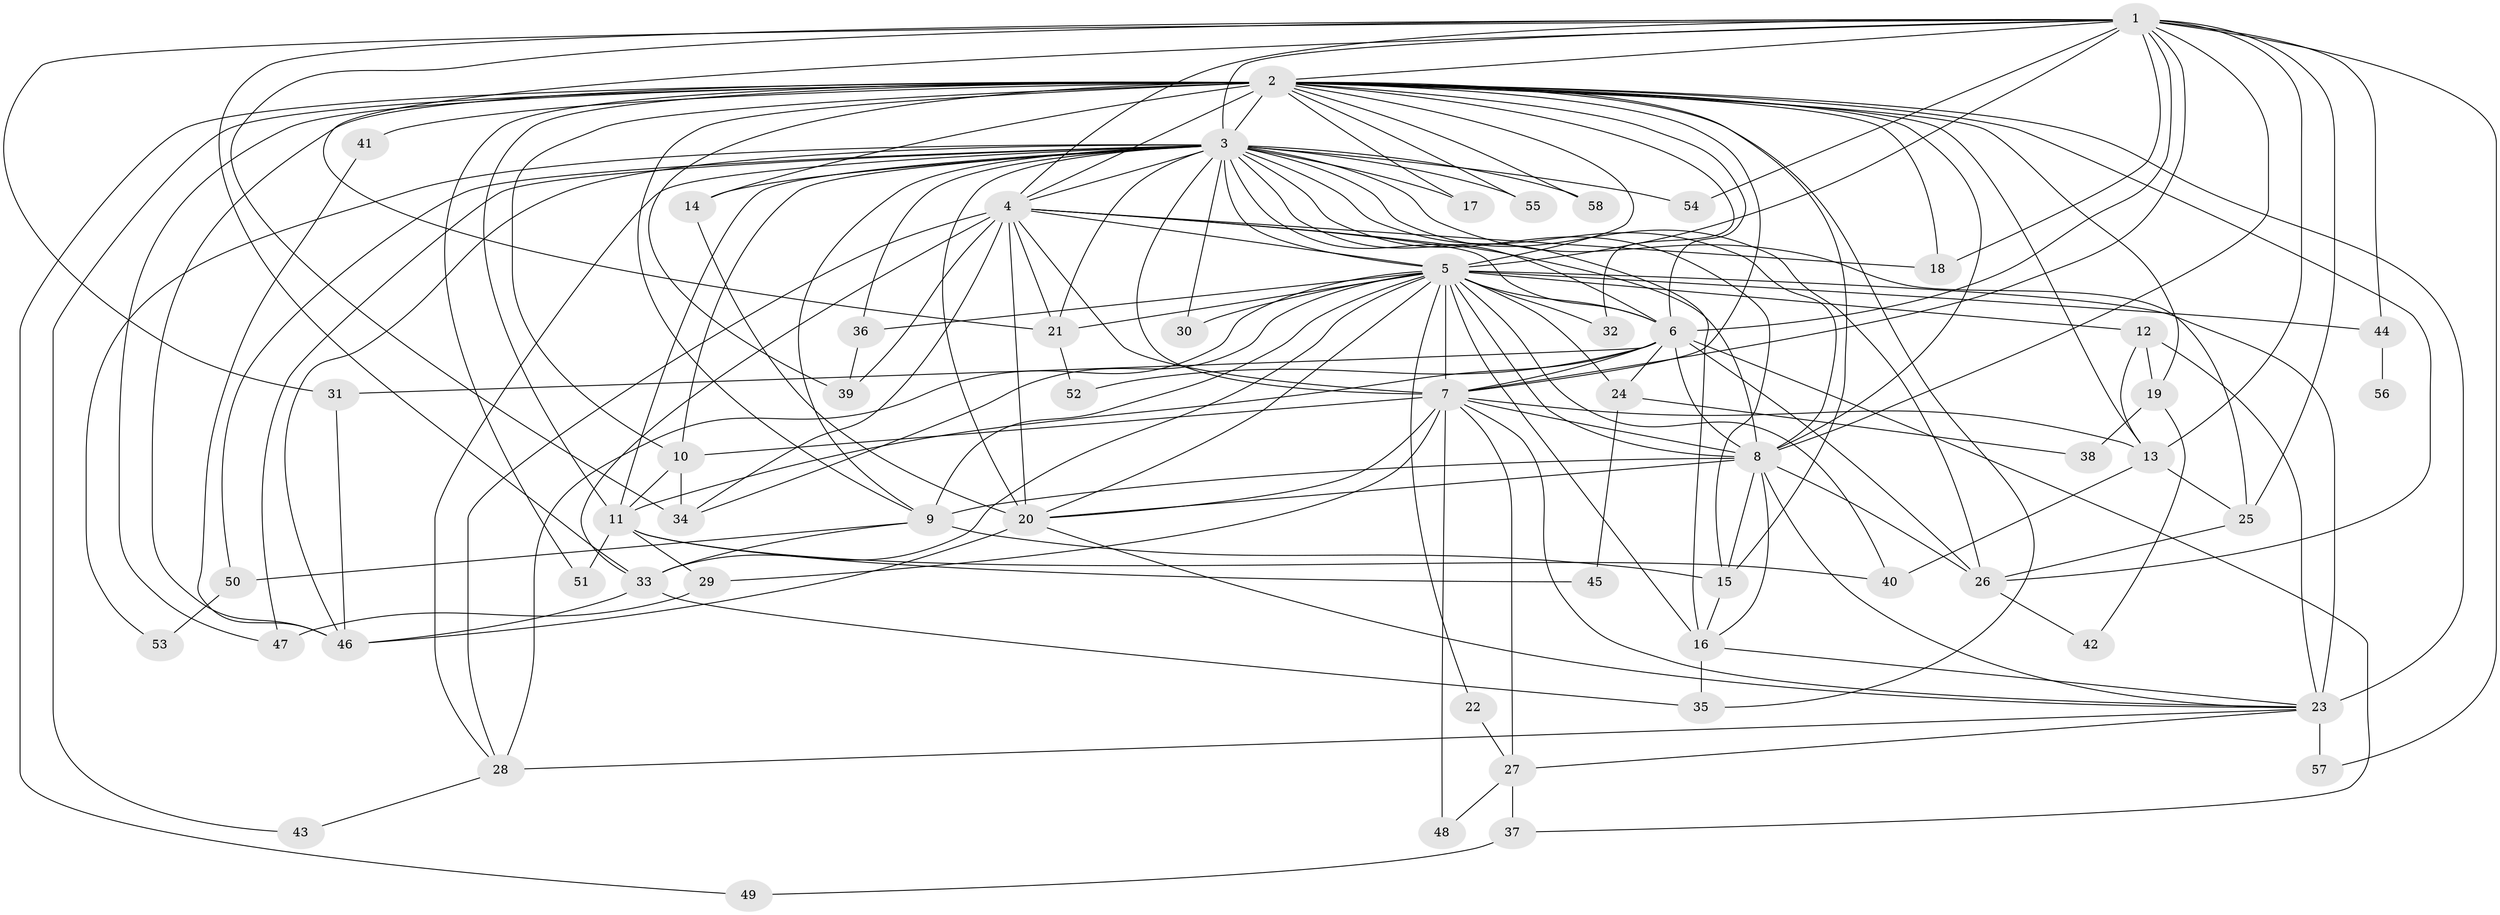 // original degree distribution, {21: 0.006993006993006993, 42: 0.006993006993006993, 23: 0.013986013986013986, 28: 0.006993006993006993, 31: 0.006993006993006993, 16: 0.006993006993006993, 17: 0.006993006993006993, 29: 0.006993006993006993, 24: 0.006993006993006993, 3: 0.18181818181818182, 2: 0.5664335664335665, 7: 0.013986013986013986, 11: 0.006993006993006993, 4: 0.0979020979020979, 5: 0.04895104895104895, 6: 0.013986013986013986}
// Generated by graph-tools (version 1.1) at 2025/49/03/04/25 22:49:42]
// undirected, 58 vertices, 166 edges
graph export_dot {
  node [color=gray90,style=filled];
  1;
  2;
  3;
  4;
  5;
  6;
  7;
  8;
  9;
  10;
  11;
  12;
  13;
  14;
  15;
  16;
  17;
  18;
  19;
  20;
  21;
  22;
  23;
  24;
  25;
  26;
  27;
  28;
  29;
  30;
  31;
  32;
  33;
  34;
  35;
  36;
  37;
  38;
  39;
  40;
  41;
  42;
  43;
  44;
  45;
  46;
  47;
  48;
  49;
  50;
  51;
  52;
  53;
  54;
  55;
  56;
  57;
  58;
  1 -- 2 [weight=2.0];
  1 -- 3 [weight=2.0];
  1 -- 4 [weight=1.0];
  1 -- 5 [weight=4.0];
  1 -- 6 [weight=1.0];
  1 -- 7 [weight=1.0];
  1 -- 8 [weight=1.0];
  1 -- 13 [weight=1.0];
  1 -- 18 [weight=1.0];
  1 -- 21 [weight=1.0];
  1 -- 25 [weight=1.0];
  1 -- 31 [weight=1.0];
  1 -- 33 [weight=1.0];
  1 -- 34 [weight=1.0];
  1 -- 44 [weight=1.0];
  1 -- 54 [weight=1.0];
  1 -- 57 [weight=1.0];
  2 -- 3 [weight=5.0];
  2 -- 4 [weight=3.0];
  2 -- 5 [weight=4.0];
  2 -- 6 [weight=1.0];
  2 -- 7 [weight=1.0];
  2 -- 8 [weight=1.0];
  2 -- 9 [weight=1.0];
  2 -- 10 [weight=1.0];
  2 -- 11 [weight=5.0];
  2 -- 13 [weight=4.0];
  2 -- 14 [weight=1.0];
  2 -- 15 [weight=1.0];
  2 -- 17 [weight=1.0];
  2 -- 18 [weight=1.0];
  2 -- 19 [weight=1.0];
  2 -- 23 [weight=1.0];
  2 -- 26 [weight=1.0];
  2 -- 32 [weight=1.0];
  2 -- 35 [weight=1.0];
  2 -- 39 [weight=1.0];
  2 -- 41 [weight=2.0];
  2 -- 43 [weight=1.0];
  2 -- 46 [weight=1.0];
  2 -- 47 [weight=1.0];
  2 -- 49 [weight=1.0];
  2 -- 51 [weight=1.0];
  2 -- 55 [weight=1.0];
  2 -- 58 [weight=1.0];
  3 -- 4 [weight=2.0];
  3 -- 5 [weight=4.0];
  3 -- 6 [weight=3.0];
  3 -- 7 [weight=3.0];
  3 -- 8 [weight=3.0];
  3 -- 9 [weight=1.0];
  3 -- 10 [weight=2.0];
  3 -- 11 [weight=1.0];
  3 -- 14 [weight=2.0];
  3 -- 15 [weight=1.0];
  3 -- 16 [weight=2.0];
  3 -- 17 [weight=1.0];
  3 -- 20 [weight=3.0];
  3 -- 21 [weight=1.0];
  3 -- 25 [weight=1.0];
  3 -- 26 [weight=1.0];
  3 -- 28 [weight=1.0];
  3 -- 30 [weight=1.0];
  3 -- 36 [weight=1.0];
  3 -- 46 [weight=1.0];
  3 -- 47 [weight=1.0];
  3 -- 50 [weight=1.0];
  3 -- 53 [weight=1.0];
  3 -- 54 [weight=1.0];
  3 -- 55 [weight=1.0];
  3 -- 58 [weight=1.0];
  4 -- 5 [weight=3.0];
  4 -- 6 [weight=1.0];
  4 -- 7 [weight=1.0];
  4 -- 8 [weight=1.0];
  4 -- 18 [weight=1.0];
  4 -- 20 [weight=11.0];
  4 -- 21 [weight=1.0];
  4 -- 28 [weight=1.0];
  4 -- 33 [weight=1.0];
  4 -- 34 [weight=1.0];
  4 -- 39 [weight=1.0];
  5 -- 6 [weight=2.0];
  5 -- 7 [weight=3.0];
  5 -- 8 [weight=2.0];
  5 -- 9 [weight=2.0];
  5 -- 12 [weight=1.0];
  5 -- 16 [weight=1.0];
  5 -- 20 [weight=3.0];
  5 -- 21 [weight=1.0];
  5 -- 22 [weight=1.0];
  5 -- 23 [weight=9.0];
  5 -- 24 [weight=1.0];
  5 -- 28 [weight=1.0];
  5 -- 30 [weight=1.0];
  5 -- 32 [weight=1.0];
  5 -- 33 [weight=1.0];
  5 -- 34 [weight=1.0];
  5 -- 36 [weight=1.0];
  5 -- 40 [weight=1.0];
  5 -- 44 [weight=1.0];
  6 -- 7 [weight=1.0];
  6 -- 8 [weight=1.0];
  6 -- 11 [weight=1.0];
  6 -- 24 [weight=1.0];
  6 -- 26 [weight=1.0];
  6 -- 31 [weight=1.0];
  6 -- 37 [weight=1.0];
  6 -- 52 [weight=1.0];
  7 -- 8 [weight=1.0];
  7 -- 10 [weight=1.0];
  7 -- 13 [weight=1.0];
  7 -- 20 [weight=1.0];
  7 -- 23 [weight=1.0];
  7 -- 27 [weight=1.0];
  7 -- 29 [weight=1.0];
  7 -- 48 [weight=1.0];
  8 -- 9 [weight=7.0];
  8 -- 15 [weight=1.0];
  8 -- 16 [weight=1.0];
  8 -- 20 [weight=1.0];
  8 -- 23 [weight=1.0];
  8 -- 26 [weight=1.0];
  9 -- 15 [weight=1.0];
  9 -- 33 [weight=1.0];
  9 -- 50 [weight=1.0];
  10 -- 11 [weight=1.0];
  10 -- 34 [weight=3.0];
  11 -- 29 [weight=1.0];
  11 -- 40 [weight=1.0];
  11 -- 45 [weight=1.0];
  11 -- 51 [weight=1.0];
  12 -- 13 [weight=1.0];
  12 -- 19 [weight=1.0];
  12 -- 23 [weight=1.0];
  13 -- 25 [weight=1.0];
  13 -- 40 [weight=1.0];
  14 -- 20 [weight=1.0];
  15 -- 16 [weight=1.0];
  16 -- 23 [weight=1.0];
  16 -- 35 [weight=1.0];
  19 -- 38 [weight=1.0];
  19 -- 42 [weight=1.0];
  20 -- 23 [weight=1.0];
  20 -- 46 [weight=1.0];
  21 -- 52 [weight=1.0];
  22 -- 27 [weight=1.0];
  23 -- 27 [weight=1.0];
  23 -- 28 [weight=2.0];
  23 -- 57 [weight=1.0];
  24 -- 38 [weight=1.0];
  24 -- 45 [weight=1.0];
  25 -- 26 [weight=1.0];
  26 -- 42 [weight=1.0];
  27 -- 37 [weight=1.0];
  27 -- 48 [weight=1.0];
  28 -- 43 [weight=1.0];
  29 -- 47 [weight=1.0];
  31 -- 46 [weight=1.0];
  33 -- 35 [weight=1.0];
  33 -- 46 [weight=1.0];
  36 -- 39 [weight=1.0];
  37 -- 49 [weight=1.0];
  41 -- 46 [weight=1.0];
  44 -- 56 [weight=1.0];
  50 -- 53 [weight=1.0];
}
